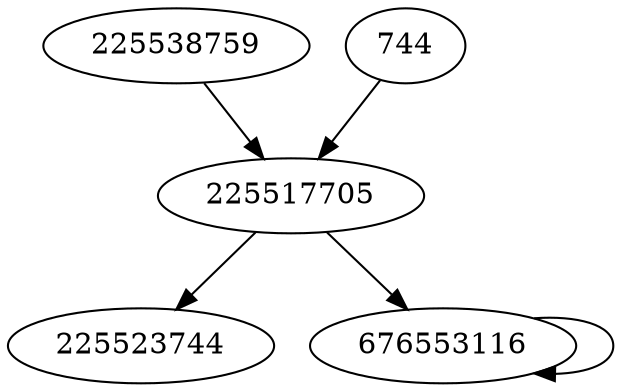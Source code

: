 digraph  {
225523744;
225538759;
744;
225517705;
676553116;
225538759 -> 225517705;
744 -> 225517705;
225517705 -> 225523744;
225517705 -> 676553116;
676553116 -> 676553116;
}
